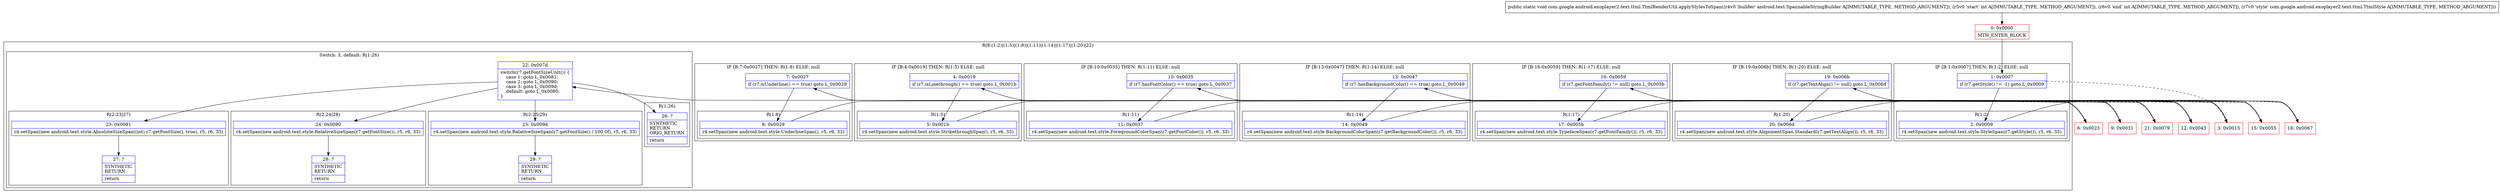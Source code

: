 digraph "CFG forcom.google.android.exoplayer2.text.ttml.TtmlRenderUtil.applyStylesToSpan(Landroid\/text\/SpannableStringBuilder;IILcom\/google\/android\/exoplayer2\/text\/ttml\/TtmlStyle;)V" {
subgraph cluster_Region_212411118 {
label = "R(8:(1:2)|(1:5)|(1:8)|(1:11)|(1:14)|(1:17)|(1:20)|22)";
node [shape=record,color=blue];
subgraph cluster_IfRegion_108262641 {
label = "IF [B:1:0x0007] THEN: R(1:2) ELSE: null";
node [shape=record,color=blue];
Node_1 [shape=record,label="{1\:\ 0x0007|if (r7.getStyle() != \-1) goto L_0x0009\l}"];
subgraph cluster_Region_833160454 {
label = "R(1:2)";
node [shape=record,color=blue];
Node_2 [shape=record,label="{2\:\ 0x0009|r4.setSpan(new android.text.style.StyleSpan(r7.getStyle()), r5, r6, 33)\l}"];
}
}
subgraph cluster_IfRegion_889819399 {
label = "IF [B:4:0x0019] THEN: R(1:5) ELSE: null";
node [shape=record,color=blue];
Node_4 [shape=record,label="{4\:\ 0x0019|if (r7.isLinethrough() == true) goto L_0x001b\l}"];
subgraph cluster_Region_1886546714 {
label = "R(1:5)";
node [shape=record,color=blue];
Node_5 [shape=record,label="{5\:\ 0x001b|r4.setSpan(new android.text.style.StrikethroughSpan(), r5, r6, 33)\l}"];
}
}
subgraph cluster_IfRegion_1765789081 {
label = "IF [B:7:0x0027] THEN: R(1:8) ELSE: null";
node [shape=record,color=blue];
Node_7 [shape=record,label="{7\:\ 0x0027|if (r7.isUnderline() == true) goto L_0x0029\l}"];
subgraph cluster_Region_273114253 {
label = "R(1:8)";
node [shape=record,color=blue];
Node_8 [shape=record,label="{8\:\ 0x0029|r4.setSpan(new android.text.style.UnderlineSpan(), r5, r6, 33)\l}"];
}
}
subgraph cluster_IfRegion_1765756459 {
label = "IF [B:10:0x0035] THEN: R(1:11) ELSE: null";
node [shape=record,color=blue];
Node_10 [shape=record,label="{10\:\ 0x0035|if (r7.hasFontColor() == true) goto L_0x0037\l}"];
subgraph cluster_Region_183943853 {
label = "R(1:11)";
node [shape=record,color=blue];
Node_11 [shape=record,label="{11\:\ 0x0037|r4.setSpan(new android.text.style.ForegroundColorSpan(r7.getFontColor()), r5, r6, 33)\l}"];
}
}
subgraph cluster_IfRegion_498242927 {
label = "IF [B:13:0x0047] THEN: R(1:14) ELSE: null";
node [shape=record,color=blue];
Node_13 [shape=record,label="{13\:\ 0x0047|if (r7.hasBackgroundColor() == true) goto L_0x0049\l}"];
subgraph cluster_Region_922417496 {
label = "R(1:14)";
node [shape=record,color=blue];
Node_14 [shape=record,label="{14\:\ 0x0049|r4.setSpan(new android.text.style.BackgroundColorSpan(r7.getBackgroundColor()), r5, r6, 33)\l}"];
}
}
subgraph cluster_IfRegion_631744442 {
label = "IF [B:16:0x0059] THEN: R(1:17) ELSE: null";
node [shape=record,color=blue];
Node_16 [shape=record,label="{16\:\ 0x0059|if (r7.getFontFamily() != null) goto L_0x005b\l}"];
subgraph cluster_Region_435743241 {
label = "R(1:17)";
node [shape=record,color=blue];
Node_17 [shape=record,label="{17\:\ 0x005b|r4.setSpan(new android.text.style.TypefaceSpan(r7.getFontFamily()), r5, r6, 33)\l}"];
}
}
subgraph cluster_IfRegion_275254708 {
label = "IF [B:19:0x006b] THEN: R(1:20) ELSE: null";
node [shape=record,color=blue];
Node_19 [shape=record,label="{19\:\ 0x006b|if (r7.getTextAlign() != null) goto L_0x006d\l}"];
subgraph cluster_Region_1907951320 {
label = "R(1:20)";
node [shape=record,color=blue];
Node_20 [shape=record,label="{20\:\ 0x006d|r4.setSpan(new android.text.style.AlignmentSpan.Standard(r7.getTextAlign()), r5, r6, 33)\l}"];
}
}
subgraph cluster_SwitchRegion_1765537058 {
label = "Switch: 3, default: R(1:26)";
node [shape=record,color=blue];
Node_22 [shape=record,label="{22\:\ 0x007d|switch(r7.getFontSizeUnit()) \{\l    case 1: goto L_0x0081;\l    case 2: goto L_0x0090;\l    case 3: goto L_0x009d;\l    default: goto L_0x0080;\l\}\l}"];
subgraph cluster_Region_936239790 {
label = "R(2:23|27)";
node [shape=record,color=blue];
Node_23 [shape=record,label="{23\:\ 0x0081|r4.setSpan(new android.text.style.AbsoluteSizeSpan((int) r7.getFontSize(), true), r5, r6, 33)\l}"];
Node_27 [shape=record,label="{27\:\ ?|SYNTHETIC\lRETURN\l|return\l}"];
}
subgraph cluster_Region_1738038350 {
label = "R(2:24|28)";
node [shape=record,color=blue];
Node_24 [shape=record,label="{24\:\ 0x0090|r4.setSpan(new android.text.style.RelativeSizeSpan(r7.getFontSize()), r5, r6, 33)\l}"];
Node_28 [shape=record,label="{28\:\ ?|SYNTHETIC\lRETURN\l|return\l}"];
}
subgraph cluster_Region_1580075427 {
label = "R(2:25|29)";
node [shape=record,color=blue];
Node_25 [shape=record,label="{25\:\ 0x009d|r4.setSpan(new android.text.style.RelativeSizeSpan(r7.getFontSize() \/ 100.0f), r5, r6, 33)\l}"];
Node_29 [shape=record,label="{29\:\ ?|SYNTHETIC\lRETURN\l|return\l}"];
}
subgraph cluster_Region_1753900449 {
label = "R(1:26)";
node [shape=record,color=blue];
Node_26 [shape=record,label="{26\:\ ?|SYNTHETIC\lRETURN\lORIG_RETURN\l|return\l}"];
}
}
}
Node_0 [shape=record,color=red,label="{0\:\ 0x0000|MTH_ENTER_BLOCK\l}"];
Node_3 [shape=record,color=red,label="{3\:\ 0x0015}"];
Node_6 [shape=record,color=red,label="{6\:\ 0x0023}"];
Node_9 [shape=record,color=red,label="{9\:\ 0x0031}"];
Node_12 [shape=record,color=red,label="{12\:\ 0x0043}"];
Node_15 [shape=record,color=red,label="{15\:\ 0x0055}"];
Node_18 [shape=record,color=red,label="{18\:\ 0x0067}"];
Node_21 [shape=record,color=red,label="{21\:\ 0x0079}"];
MethodNode[shape=record,label="{public static void com.google.android.exoplayer2.text.ttml.TtmlRenderUtil.applyStylesToSpan((r4v0 'builder' android.text.SpannableStringBuilder A[IMMUTABLE_TYPE, METHOD_ARGUMENT]), (r5v0 'start' int A[IMMUTABLE_TYPE, METHOD_ARGUMENT]), (r6v0 'end' int A[IMMUTABLE_TYPE, METHOD_ARGUMENT]), (r7v0 'style' com.google.android.exoplayer2.text.ttml.TtmlStyle A[IMMUTABLE_TYPE, METHOD_ARGUMENT])) }"];
MethodNode -> Node_0;
Node_1 -> Node_2;
Node_1 -> Node_3[style=dashed];
Node_2 -> Node_3;
Node_4 -> Node_5;
Node_4 -> Node_6[style=dashed];
Node_5 -> Node_6;
Node_7 -> Node_8;
Node_7 -> Node_9[style=dashed];
Node_8 -> Node_9;
Node_10 -> Node_11;
Node_10 -> Node_12[style=dashed];
Node_11 -> Node_12;
Node_13 -> Node_14;
Node_13 -> Node_15[style=dashed];
Node_14 -> Node_15;
Node_16 -> Node_17;
Node_16 -> Node_18[style=dashed];
Node_17 -> Node_18;
Node_19 -> Node_20;
Node_19 -> Node_21[style=dashed];
Node_20 -> Node_21;
Node_22 -> Node_23;
Node_22 -> Node_24;
Node_22 -> Node_25;
Node_22 -> Node_26;
Node_23 -> Node_27;
Node_24 -> Node_28;
Node_25 -> Node_29;
Node_0 -> Node_1;
Node_3 -> Node_4;
Node_6 -> Node_7;
Node_9 -> Node_10;
Node_12 -> Node_13;
Node_15 -> Node_16;
Node_18 -> Node_19;
Node_21 -> Node_22;
}

